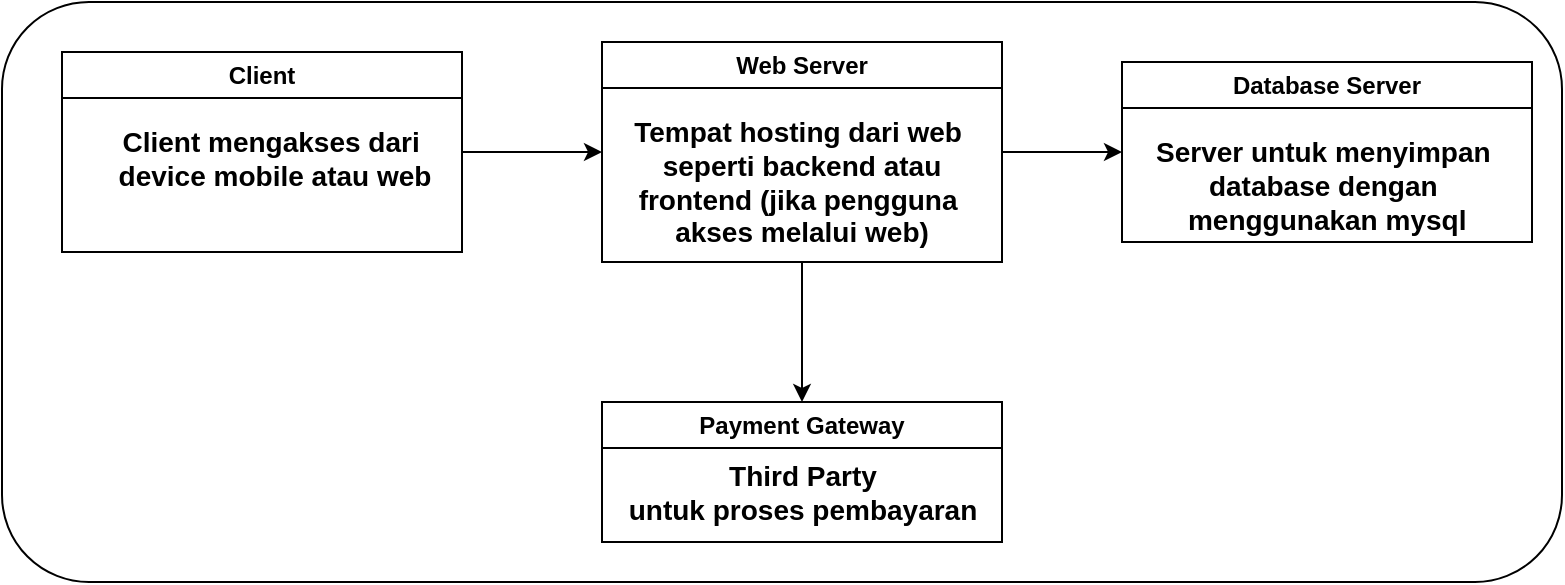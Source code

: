 <mxfile version="25.0.3">
  <diagram name="Page-1" id="nO22Q6KJOmvJ5nsncaVo">
    <mxGraphModel dx="1235" dy="614" grid="1" gridSize="10" guides="1" tooltips="1" connect="1" arrows="1" fold="1" page="1" pageScale="1" pageWidth="1100" pageHeight="850" math="0" shadow="0">
      <root>
        <mxCell id="0" />
        <mxCell id="1" parent="0" />
        <mxCell id="VxWE02eAOc62ckIcZAz3-17" value="" style="rounded=1;whiteSpace=wrap;html=1;" vertex="1" parent="1">
          <mxGeometry x="50" y="10" width="780" height="290" as="geometry" />
        </mxCell>
        <mxCell id="VxWE02eAOc62ckIcZAz3-1" value="Database Server" style="swimlane;whiteSpace=wrap;html=1;" vertex="1" parent="1">
          <mxGeometry x="610" y="40" width="205" height="90" as="geometry" />
        </mxCell>
        <mxCell id="VxWE02eAOc62ckIcZAz3-7" value="&lt;div style=&quot;text-align: center;&quot;&gt;&lt;span style=&quot;background-color: initial; font-size: 14px; text-wrap: nowrap;&quot;&gt;&lt;b&gt;Server untuk menyimpan&amp;nbsp;&lt;/b&gt;&lt;/span&gt;&lt;/div&gt;&lt;div style=&quot;text-align: center;&quot;&gt;&lt;span style=&quot;background-color: initial; font-size: 14px; text-wrap: nowrap;&quot;&gt;&lt;b&gt;database dengan&amp;nbsp;&lt;/b&gt;&lt;/span&gt;&lt;/div&gt;&lt;div style=&quot;text-align: center;&quot;&gt;&lt;span style=&quot;background-color: initial; font-size: 14px; text-wrap: nowrap;&quot;&gt;&lt;b&gt;menggunakan mysql&lt;/b&gt;&lt;/span&gt;&lt;/div&gt;" style="text;whiteSpace=wrap;html=1;" vertex="1" parent="VxWE02eAOc62ckIcZAz3-1">
          <mxGeometry x="15" y="30" width="185" height="60" as="geometry" />
        </mxCell>
        <mxCell id="VxWE02eAOc62ckIcZAz3-2" value="Web Server" style="swimlane;whiteSpace=wrap;html=1;" vertex="1" parent="1">
          <mxGeometry x="350" y="30" width="200" height="110" as="geometry" />
        </mxCell>
        <mxCell id="VxWE02eAOc62ckIcZAz3-11" value="&lt;div style=&quot;&quot;&gt;&lt;span style=&quot;font-size: 14px; text-wrap: nowrap;&quot;&gt;&lt;b&gt;Tempat hosting dari web&amp;nbsp;&lt;/b&gt;&lt;/span&gt;&lt;/div&gt;&lt;div style=&quot;&quot;&gt;&lt;span style=&quot;font-size: 14px; text-wrap: nowrap;&quot;&gt;&lt;b&gt;seperti backend atau&lt;/b&gt;&lt;/span&gt;&lt;/div&gt;&lt;div style=&quot;&quot;&gt;&lt;span style=&quot;font-size: 14px; text-wrap: nowrap;&quot;&gt;&lt;b&gt;frontend (jika pengguna&amp;nbsp;&lt;/b&gt;&lt;/span&gt;&lt;/div&gt;&lt;div style=&quot;&quot;&gt;&lt;span style=&quot;font-size: 14px; text-wrap: nowrap;&quot;&gt;&lt;b&gt;akses melalui web)&lt;/b&gt;&lt;/span&gt;&lt;/div&gt;" style="text;whiteSpace=wrap;html=1;align=center;" vertex="1" parent="VxWE02eAOc62ckIcZAz3-2">
          <mxGeometry x="10" y="30" width="180" height="60" as="geometry" />
        </mxCell>
        <mxCell id="VxWE02eAOc62ckIcZAz3-3" value="Payment Gateway" style="swimlane;whiteSpace=wrap;html=1;" vertex="1" parent="1">
          <mxGeometry x="350" y="210" width="200" height="70" as="geometry" />
        </mxCell>
        <mxCell id="VxWE02eAOc62ckIcZAz3-6" value="&lt;b&gt;&lt;font style=&quot;font-size: 14px;&quot;&gt;Third Party&lt;/font&gt;&lt;/b&gt;&lt;div&gt;&lt;b&gt;&lt;font style=&quot;font-size: 14px;&quot;&gt;untuk proses pembayaran&lt;/font&gt;&lt;/b&gt;&lt;/div&gt;" style="text;html=1;align=center;verticalAlign=middle;resizable=0;points=[];autosize=1;strokeColor=none;fillColor=none;" vertex="1" parent="VxWE02eAOc62ckIcZAz3-3">
          <mxGeometry y="20" width="200" height="50" as="geometry" />
        </mxCell>
        <mxCell id="VxWE02eAOc62ckIcZAz3-8" value="Client" style="swimlane;whiteSpace=wrap;html=1;" vertex="1" parent="1">
          <mxGeometry x="80" y="35" width="200" height="100" as="geometry" />
        </mxCell>
        <mxCell id="VxWE02eAOc62ckIcZAz3-10" value="&lt;div style=&quot;&quot;&gt;&lt;span style=&quot;font-size: 14px; text-wrap: nowrap;&quot;&gt;&lt;b&gt;Client mengakses dari&amp;nbsp;&lt;/b&gt;&lt;/span&gt;&lt;/div&gt;&lt;div style=&quot;&quot;&gt;&lt;span style=&quot;font-size: 14px; text-wrap: nowrap;&quot;&gt;&lt;b&gt;device&amp;nbsp;&lt;/b&gt;&lt;/span&gt;&lt;b style=&quot;font-size: 14px; text-wrap: nowrap; background-color: initial;&quot;&gt;mobile atau web&lt;/b&gt;&lt;/div&gt;" style="text;whiteSpace=wrap;html=1;align=center;" vertex="1" parent="VxWE02eAOc62ckIcZAz3-8">
          <mxGeometry x="20" y="30" width="172.5" height="60" as="geometry" />
        </mxCell>
        <mxCell id="VxWE02eAOc62ckIcZAz3-13" value="" style="endArrow=classic;html=1;rounded=0;exitX=1;exitY=0.5;exitDx=0;exitDy=0;entryX=0;entryY=0.5;entryDx=0;entryDy=0;" edge="1" parent="1" source="VxWE02eAOc62ckIcZAz3-8" target="VxWE02eAOc62ckIcZAz3-2">
          <mxGeometry width="50" height="50" relative="1" as="geometry">
            <mxPoint x="400" y="200" as="sourcePoint" />
            <mxPoint x="450" y="150" as="targetPoint" />
          </mxGeometry>
        </mxCell>
        <mxCell id="VxWE02eAOc62ckIcZAz3-15" value="" style="endArrow=classic;html=1;rounded=0;exitX=1;exitY=0.5;exitDx=0;exitDy=0;entryX=0;entryY=0.5;entryDx=0;entryDy=0;" edge="1" parent="1" source="VxWE02eAOc62ckIcZAz3-2" target="VxWE02eAOc62ckIcZAz3-1">
          <mxGeometry width="50" height="50" relative="1" as="geometry">
            <mxPoint x="400" y="200" as="sourcePoint" />
            <mxPoint x="450" y="150" as="targetPoint" />
          </mxGeometry>
        </mxCell>
        <mxCell id="VxWE02eAOc62ckIcZAz3-16" value="" style="endArrow=classic;html=1;rounded=0;exitX=0.5;exitY=1;exitDx=0;exitDy=0;entryX=0.5;entryY=0;entryDx=0;entryDy=0;" edge="1" parent="1" source="VxWE02eAOc62ckIcZAz3-2" target="VxWE02eAOc62ckIcZAz3-3">
          <mxGeometry width="50" height="50" relative="1" as="geometry">
            <mxPoint x="400" y="200" as="sourcePoint" />
            <mxPoint x="450" y="150" as="targetPoint" />
          </mxGeometry>
        </mxCell>
      </root>
    </mxGraphModel>
  </diagram>
</mxfile>
